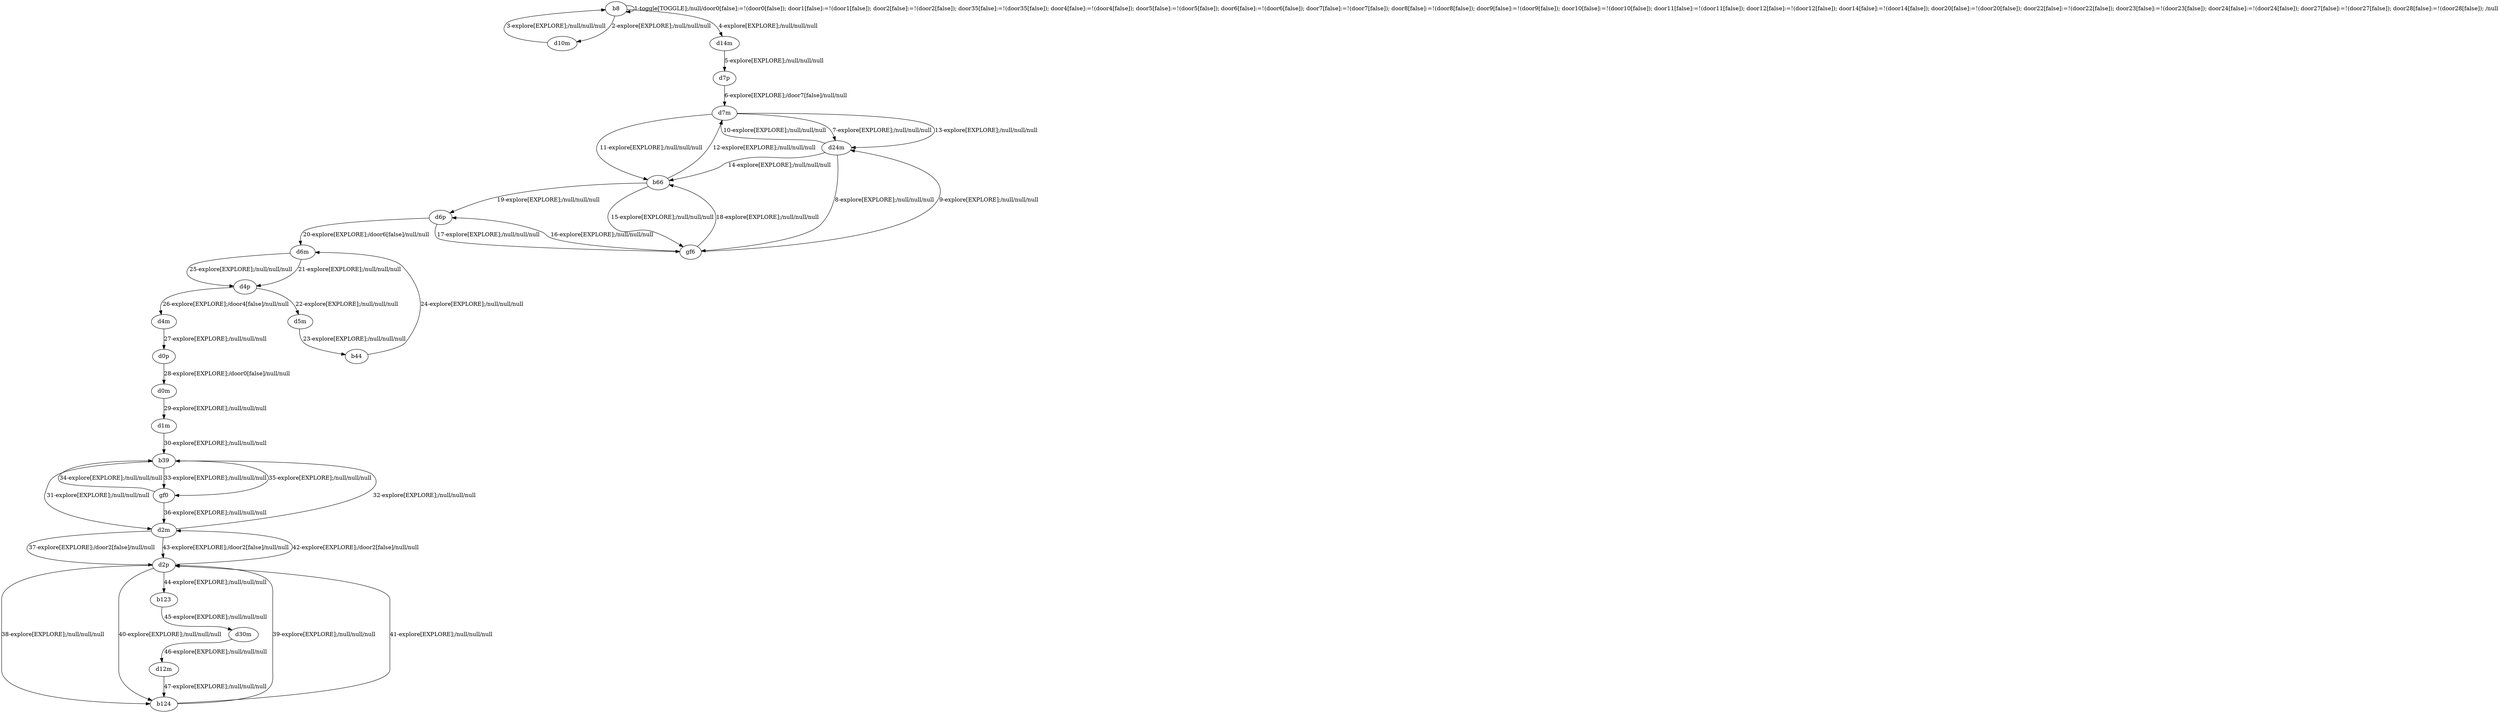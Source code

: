 # Total number of goals covered by this test: 1
# d30m --> d12m

digraph g {
"b8" -> "b8" [label = "1-toggle[TOGGLE];/null/door0[false]:=!(door0[false]); door1[false]:=!(door1[false]); door2[false]:=!(door2[false]); door35[false]:=!(door35[false]); door4[false]:=!(door4[false]); door5[false]:=!(door5[false]); door6[false]:=!(door6[false]); door7[false]:=!(door7[false]); door8[false]:=!(door8[false]); door9[false]:=!(door9[false]); door10[false]:=!(door10[false]); door11[false]:=!(door11[false]); door12[false]:=!(door12[false]); door14[false]:=!(door14[false]); door20[false]:=!(door20[false]); door22[false]:=!(door22[false]); door23[false]:=!(door23[false]); door24[false]:=!(door24[false]); door27[false]:=!(door27[false]); door28[false]:=!(door28[false]); /null"];
"b8" -> "d10m" [label = "2-explore[EXPLORE];/null/null/null"];
"d10m" -> "b8" [label = "3-explore[EXPLORE];/null/null/null"];
"b8" -> "d14m" [label = "4-explore[EXPLORE];/null/null/null"];
"d14m" -> "d7p" [label = "5-explore[EXPLORE];/null/null/null"];
"d7p" -> "d7m" [label = "6-explore[EXPLORE];/door7[false]/null/null"];
"d7m" -> "d24m" [label = "7-explore[EXPLORE];/null/null/null"];
"d24m" -> "gf6" [label = "8-explore[EXPLORE];/null/null/null"];
"gf6" -> "d24m" [label = "9-explore[EXPLORE];/null/null/null"];
"d24m" -> "d7m" [label = "10-explore[EXPLORE];/null/null/null"];
"d7m" -> "b66" [label = "11-explore[EXPLORE];/null/null/null"];
"b66" -> "d7m" [label = "12-explore[EXPLORE];/null/null/null"];
"d7m" -> "d24m" [label = "13-explore[EXPLORE];/null/null/null"];
"d24m" -> "b66" [label = "14-explore[EXPLORE];/null/null/null"];
"b66" -> "gf6" [label = "15-explore[EXPLORE];/null/null/null"];
"gf6" -> "d6p" [label = "16-explore[EXPLORE];/null/null/null"];
"d6p" -> "gf6" [label = "17-explore[EXPLORE];/null/null/null"];
"gf6" -> "b66" [label = "18-explore[EXPLORE];/null/null/null"];
"b66" -> "d6p" [label = "19-explore[EXPLORE];/null/null/null"];
"d6p" -> "d6m" [label = "20-explore[EXPLORE];/door6[false]/null/null"];
"d6m" -> "d4p" [label = "21-explore[EXPLORE];/null/null/null"];
"d4p" -> "d5m" [label = "22-explore[EXPLORE];/null/null/null"];
"d5m" -> "b44" [label = "23-explore[EXPLORE];/null/null/null"];
"b44" -> "d6m" [label = "24-explore[EXPLORE];/null/null/null"];
"d6m" -> "d4p" [label = "25-explore[EXPLORE];/null/null/null"];
"d4p" -> "d4m" [label = "26-explore[EXPLORE];/door4[false]/null/null"];
"d4m" -> "d0p" [label = "27-explore[EXPLORE];/null/null/null"];
"d0p" -> "d0m" [label = "28-explore[EXPLORE];/door0[false]/null/null"];
"d0m" -> "d1m" [label = "29-explore[EXPLORE];/null/null/null"];
"d1m" -> "b39" [label = "30-explore[EXPLORE];/null/null/null"];
"b39" -> "d2m" [label = "31-explore[EXPLORE];/null/null/null"];
"d2m" -> "b39" [label = "32-explore[EXPLORE];/null/null/null"];
"b39" -> "gf0" [label = "33-explore[EXPLORE];/null/null/null"];
"gf0" -> "b39" [label = "34-explore[EXPLORE];/null/null/null"];
"b39" -> "gf0" [label = "35-explore[EXPLORE];/null/null/null"];
"gf0" -> "d2m" [label = "36-explore[EXPLORE];/null/null/null"];
"d2m" -> "d2p" [label = "37-explore[EXPLORE];/door2[false]/null/null"];
"d2p" -> "b124" [label = "38-explore[EXPLORE];/null/null/null"];
"b124" -> "d2p" [label = "39-explore[EXPLORE];/null/null/null"];
"d2p" -> "b124" [label = "40-explore[EXPLORE];/null/null/null"];
"b124" -> "d2p" [label = "41-explore[EXPLORE];/null/null/null"];
"d2p" -> "d2m" [label = "42-explore[EXPLORE];/door2[false]/null/null"];
"d2m" -> "d2p" [label = "43-explore[EXPLORE];/door2[false]/null/null"];
"d2p" -> "b123" [label = "44-explore[EXPLORE];/null/null/null"];
"b123" -> "d30m" [label = "45-explore[EXPLORE];/null/null/null"];
"d30m" -> "d12m" [label = "46-explore[EXPLORE];/null/null/null"];
"d12m" -> "b124" [label = "47-explore[EXPLORE];/null/null/null"];
}